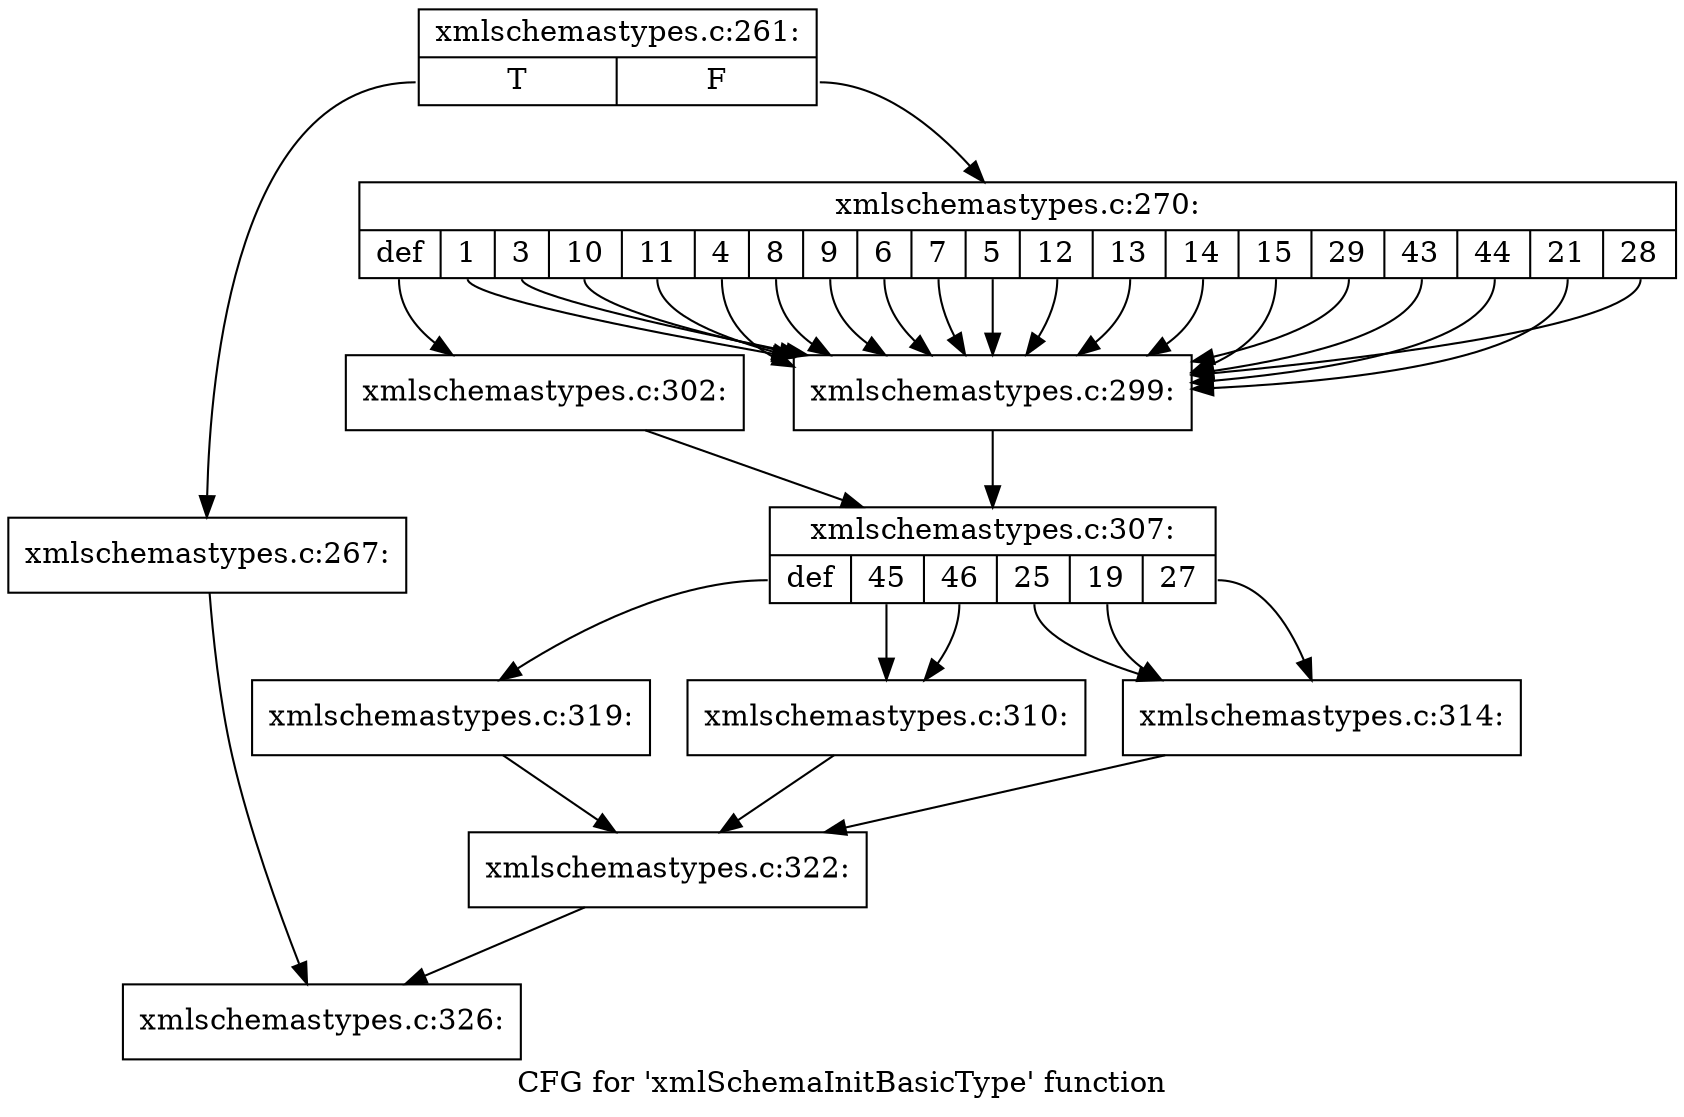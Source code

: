 digraph "CFG for 'xmlSchemaInitBasicType' function" {
	label="CFG for 'xmlSchemaInitBasicType' function";

	Node0x57b5b80 [shape=record,label="{xmlschemastypes.c:261:|{<s0>T|<s1>F}}"];
	Node0x57b5b80:s0 -> Node0x57b81f0;
	Node0x57b5b80:s1 -> Node0x57b8240;
	Node0x57b81f0 [shape=record,label="{xmlschemastypes.c:267:}"];
	Node0x57b81f0 -> Node0x57b7220;
	Node0x57b8240 [shape=record,label="{xmlschemastypes.c:270:|{<s0>def|<s1>1|<s2>3|<s3>10|<s4>11|<s5>4|<s6>8|<s7>9|<s8>6|<s9>7|<s10>5|<s11>12|<s12>13|<s13>14|<s14>15|<s15>29|<s16>43|<s17>44|<s18>21|<s19>28}}"];
	Node0x57b8240:s0 -> Node0x57b9af0;
	Node0x57b8240:s1 -> Node0x5700210;
	Node0x57b8240:s2 -> Node0x5700210;
	Node0x57b8240:s3 -> Node0x5700210;
	Node0x57b8240:s4 -> Node0x5700210;
	Node0x57b8240:s5 -> Node0x5700210;
	Node0x57b8240:s6 -> Node0x5700210;
	Node0x57b8240:s7 -> Node0x5700210;
	Node0x57b8240:s8 -> Node0x5700210;
	Node0x57b8240:s9 -> Node0x5700210;
	Node0x57b8240:s10 -> Node0x5700210;
	Node0x57b8240:s11 -> Node0x5700210;
	Node0x57b8240:s12 -> Node0x5700210;
	Node0x57b8240:s13 -> Node0x5700210;
	Node0x57b8240:s14 -> Node0x5700210;
	Node0x57b8240:s15 -> Node0x5700210;
	Node0x57b8240:s16 -> Node0x5700210;
	Node0x57b8240:s17 -> Node0x5700210;
	Node0x57b8240:s18 -> Node0x5700210;
	Node0x57b8240:s19 -> Node0x5700210;
	Node0x5700210 [shape=record,label="{xmlschemastypes.c:299:}"];
	Node0x5700210 -> Node0x57b9a10;
	Node0x57b9af0 [shape=record,label="{xmlschemastypes.c:302:}"];
	Node0x57b9af0 -> Node0x57b9a10;
	Node0x57b9a10 [shape=record,label="{xmlschemastypes.c:307:|{<s0>def|<s1>45|<s2>46|<s3>25|<s4>19|<s5>27}}"];
	Node0x57b9a10:s0 -> Node0x57bb0d0;
	Node0x57b9a10:s1 -> Node0x57bb410;
	Node0x57b9a10:s2 -> Node0x57bb410;
	Node0x57b9a10:s3 -> Node0x57bb4f0;
	Node0x57b9a10:s4 -> Node0x57bb4f0;
	Node0x57b9a10:s5 -> Node0x57bb4f0;
	Node0x57bb410 [shape=record,label="{xmlschemastypes.c:310:}"];
	Node0x57bb410 -> Node0x57baff0;
	Node0x57bb4f0 [shape=record,label="{xmlschemastypes.c:314:}"];
	Node0x57bb4f0 -> Node0x57baff0;
	Node0x57bb0d0 [shape=record,label="{xmlschemastypes.c:319:}"];
	Node0x57bb0d0 -> Node0x57baff0;
	Node0x57baff0 [shape=record,label="{xmlschemastypes.c:322:}"];
	Node0x57baff0 -> Node0x57b7220;
	Node0x57b7220 [shape=record,label="{xmlschemastypes.c:326:}"];
}
